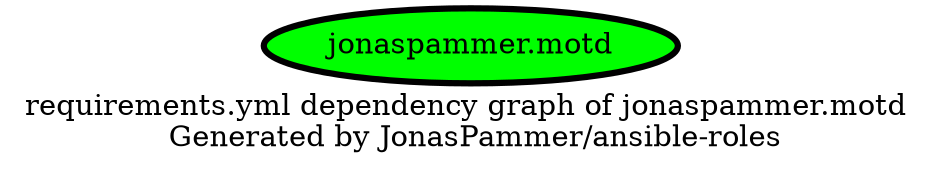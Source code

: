 digraph hierarchy {
  label = "requirements.yml dependency graph of jonaspammer.motd \n Generated by JonasPammer/ansible-roles" ;
  overlap=false

  {
    "jonaspammer.motd" [fillcolor=green style=filled penwidth=3]
  }


}